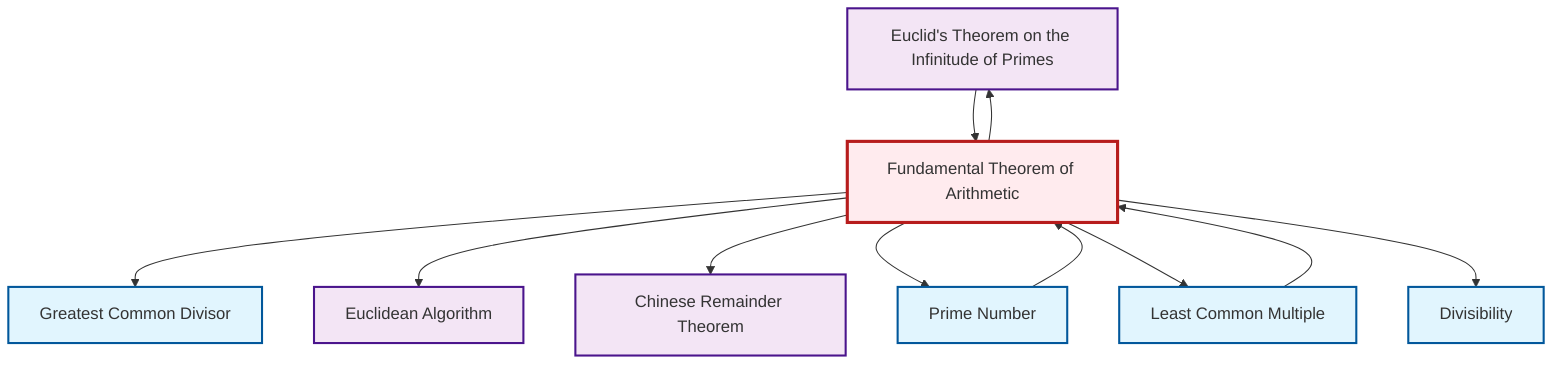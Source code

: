 graph TD
    classDef definition fill:#e1f5fe,stroke:#01579b,stroke-width:2px
    classDef theorem fill:#f3e5f5,stroke:#4a148c,stroke-width:2px
    classDef axiom fill:#fff3e0,stroke:#e65100,stroke-width:2px
    classDef example fill:#e8f5e9,stroke:#1b5e20,stroke-width:2px
    classDef current fill:#ffebee,stroke:#b71c1c,stroke-width:3px
    thm-euclid-infinitude-primes["Euclid's Theorem on the Infinitude of Primes"]:::theorem
    thm-fundamental-arithmetic["Fundamental Theorem of Arithmetic"]:::theorem
    def-gcd["Greatest Common Divisor"]:::definition
    thm-euclidean-algorithm["Euclidean Algorithm"]:::theorem
    def-divisibility["Divisibility"]:::definition
    thm-chinese-remainder["Chinese Remainder Theorem"]:::theorem
    def-prime["Prime Number"]:::definition
    def-lcm["Least Common Multiple"]:::definition
    thm-euclid-infinitude-primes --> thm-fundamental-arithmetic
    def-prime --> thm-fundamental-arithmetic
    thm-fundamental-arithmetic --> def-gcd
    thm-fundamental-arithmetic --> thm-euclidean-algorithm
    thm-fundamental-arithmetic --> thm-chinese-remainder
    thm-fundamental-arithmetic --> def-prime
    thm-fundamental-arithmetic --> def-lcm
    thm-fundamental-arithmetic --> def-divisibility
    def-lcm --> thm-fundamental-arithmetic
    thm-fundamental-arithmetic --> thm-euclid-infinitude-primes
    class thm-fundamental-arithmetic current